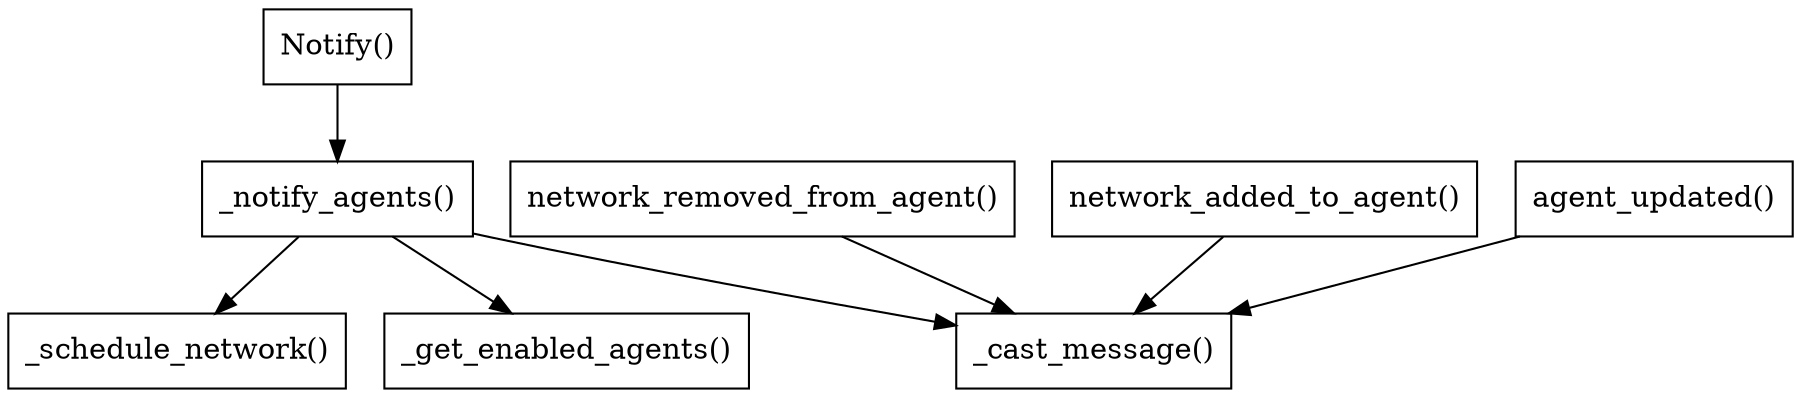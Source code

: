 //dot -Tpng xx.dot -o xx.png
digraph G {
	node [shape = record];
	"Notify()" -> "_notify_agents()";
	"_notify_agents()" -> "_schedule_network()";
	"_notify_agents()" -> "_get_enabled_agents()";
	"_notify_agents()" -> "_cast_message()";
	"network_removed_from_agent()" -> "_cast_message()";
	"network_added_to_agent()" -> "_cast_message()";
	"agent_updated()" -> "_cast_message()";
}